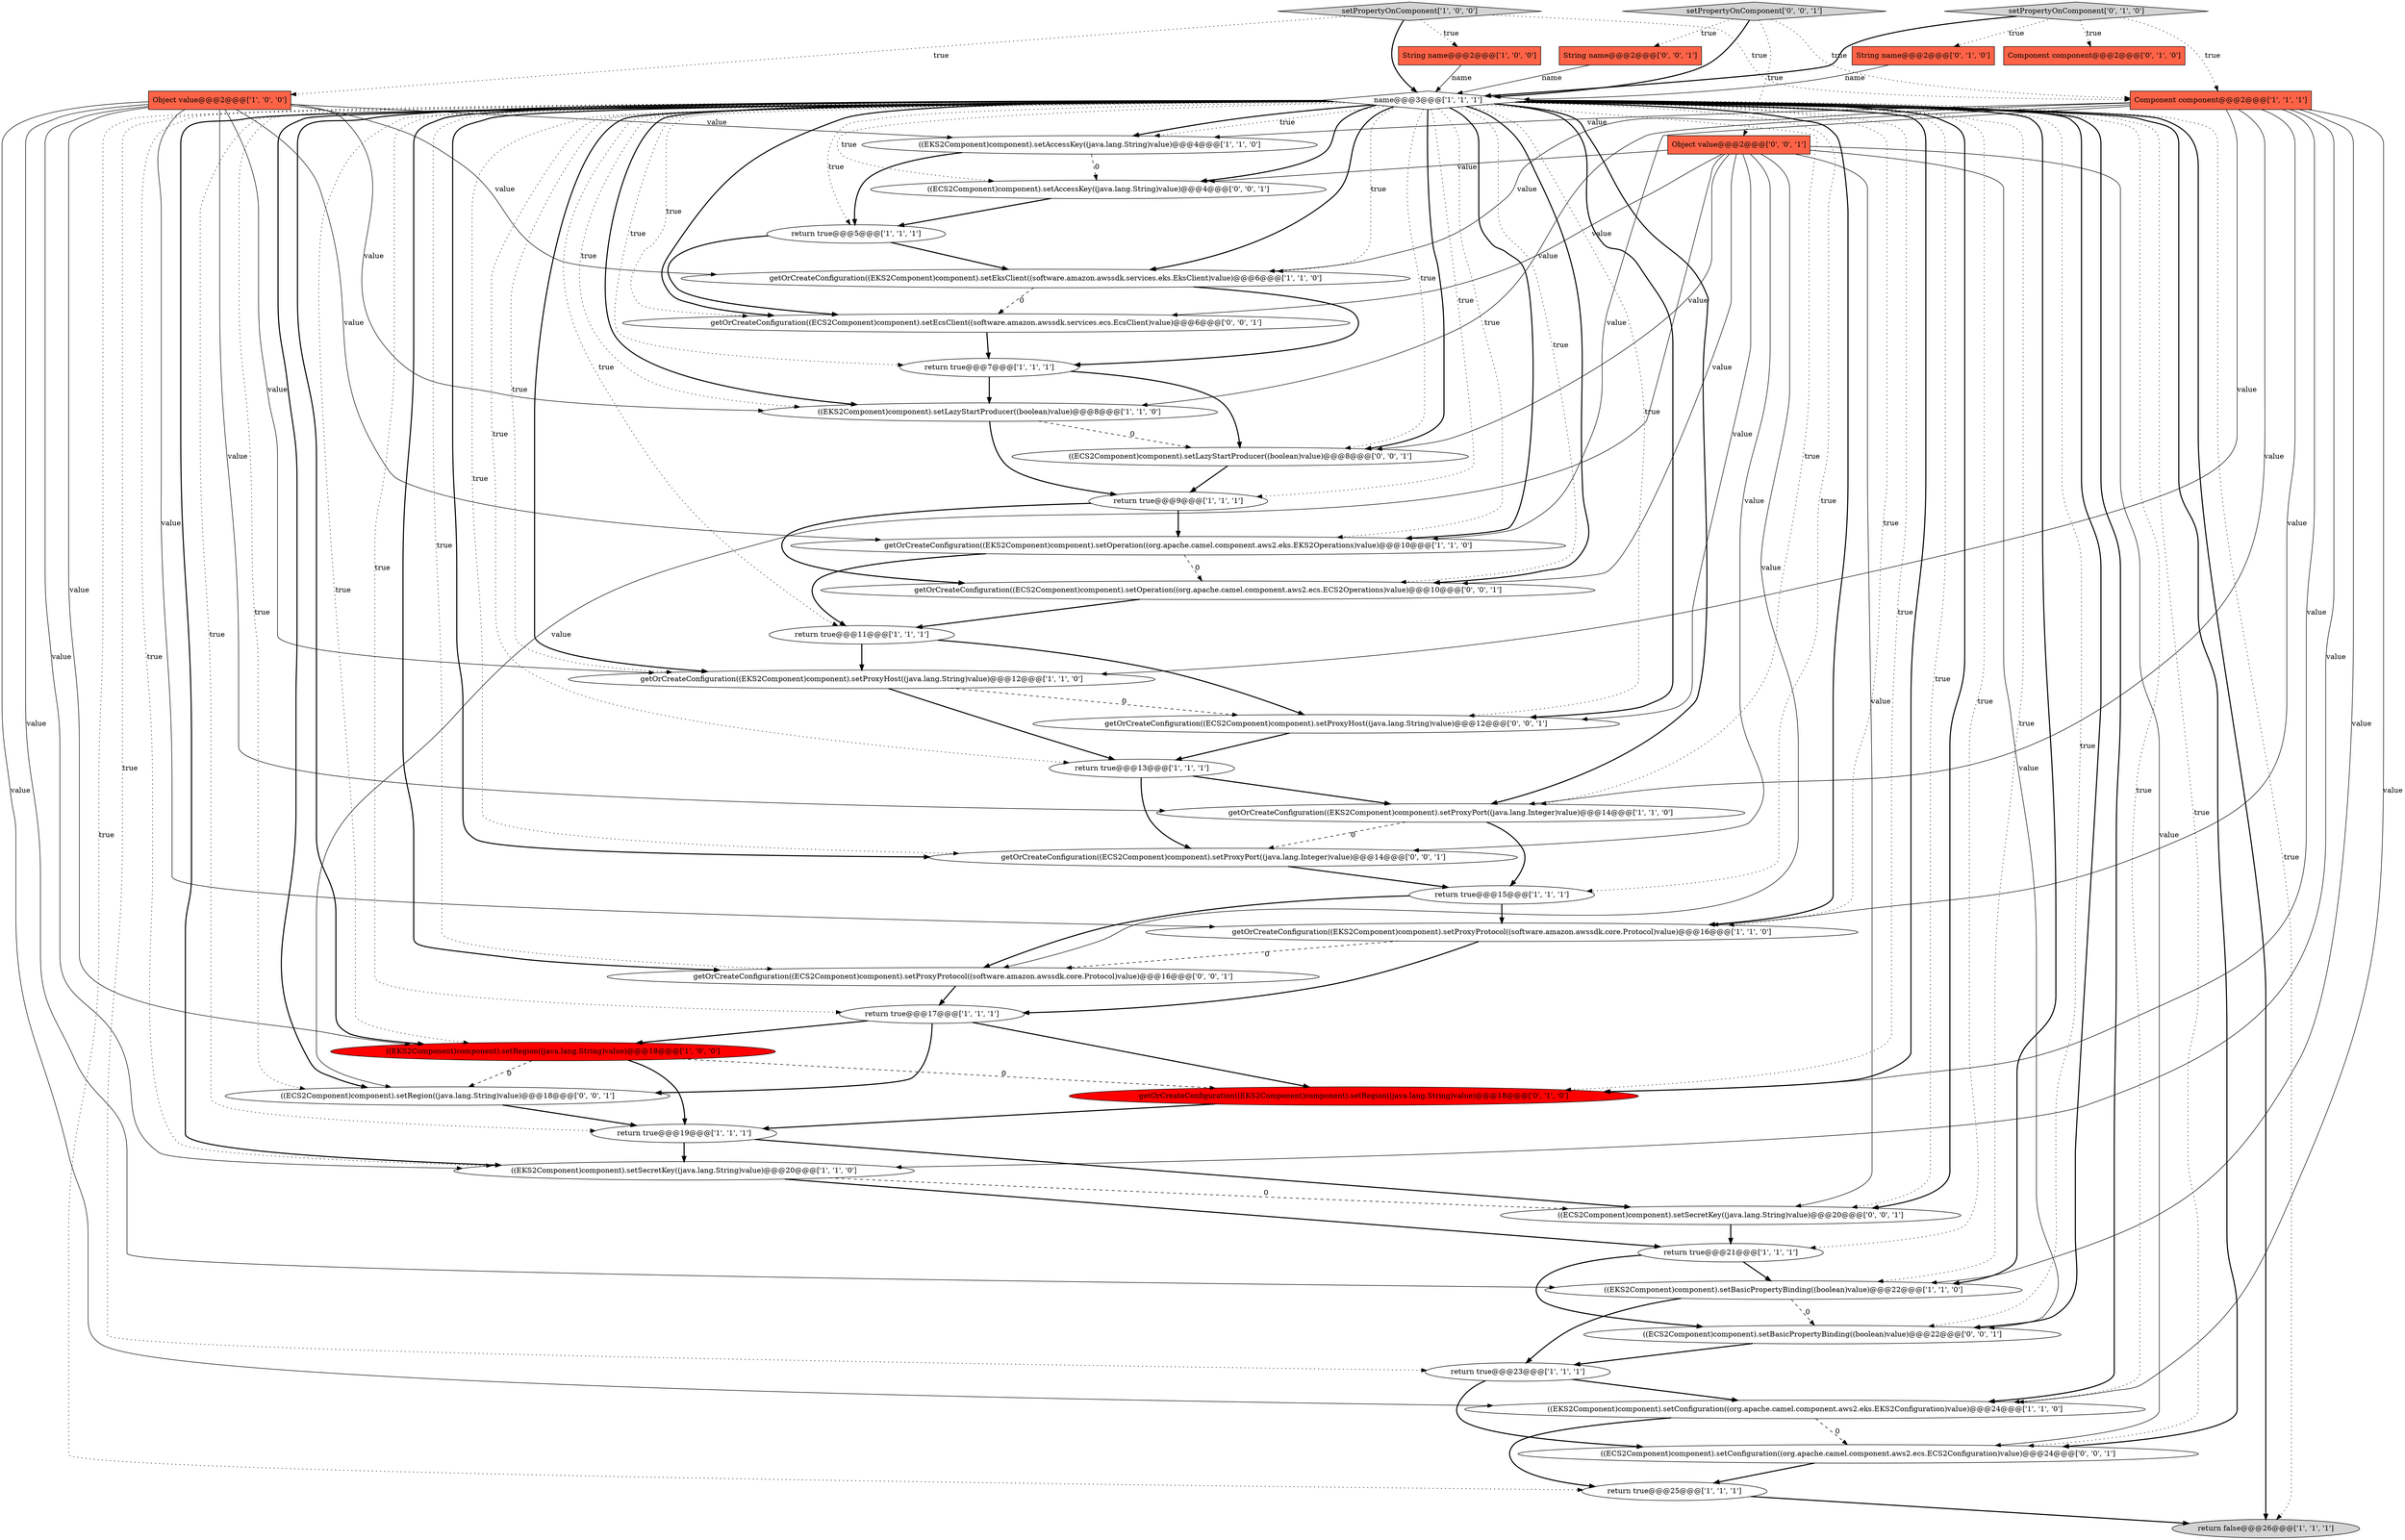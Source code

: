 digraph {
28 [style = filled, label = "setPropertyOnComponent['0', '1', '0']", fillcolor = lightgray, shape = diamond image = "AAA0AAABBB2BBB"];
40 [style = filled, label = "((ECS2Component)component).setLazyStartProducer((boolean)value)@@@8@@@['0', '0', '1']", fillcolor = white, shape = ellipse image = "AAA0AAABBB3BBB"];
16 [style = filled, label = "((EKS2Component)component).setSecretKey((java.lang.String)value)@@@20@@@['1', '1', '0']", fillcolor = white, shape = ellipse image = "AAA0AAABBB1BBB"];
42 [style = filled, label = "getOrCreateConfiguration((ECS2Component)component).setProxyProtocol((software.amazon.awssdk.core.Protocol)value)@@@16@@@['0', '0', '1']", fillcolor = white, shape = ellipse image = "AAA0AAABBB3BBB"];
37 [style = filled, label = "((ECS2Component)component).setBasicPropertyBinding((boolean)value)@@@22@@@['0', '0', '1']", fillcolor = white, shape = ellipse image = "AAA0AAABBB3BBB"];
17 [style = filled, label = "return true@@@25@@@['1', '1', '1']", fillcolor = white, shape = ellipse image = "AAA0AAABBB1BBB"];
18 [style = filled, label = "Object value@@@2@@@['1', '0', '0']", fillcolor = tomato, shape = box image = "AAA0AAABBB1BBB"];
25 [style = filled, label = "Component component@@@2@@@['1', '1', '1']", fillcolor = tomato, shape = box image = "AAA0AAABBB1BBB"];
33 [style = filled, label = "((ECS2Component)component).setSecretKey((java.lang.String)value)@@@20@@@['0', '0', '1']", fillcolor = white, shape = ellipse image = "AAA0AAABBB3BBB"];
8 [style = filled, label = "((EKS2Component)component).setLazyStartProducer((boolean)value)@@@8@@@['1', '1', '0']", fillcolor = white, shape = ellipse image = "AAA0AAABBB1BBB"];
32 [style = filled, label = "((ECS2Component)component).setConfiguration((org.apache.camel.component.aws2.ecs.ECS2Configuration)value)@@@24@@@['0', '0', '1']", fillcolor = white, shape = ellipse image = "AAA0AAABBB3BBB"];
7 [style = filled, label = "setPropertyOnComponent['1', '0', '0']", fillcolor = lightgray, shape = diamond image = "AAA0AAABBB1BBB"];
21 [style = filled, label = "return true@@@17@@@['1', '1', '1']", fillcolor = white, shape = ellipse image = "AAA0AAABBB1BBB"];
19 [style = filled, label = "((EKS2Component)component).setRegion((java.lang.String)value)@@@18@@@['1', '0', '0']", fillcolor = red, shape = ellipse image = "AAA1AAABBB1BBB"];
39 [style = filled, label = "String name@@@2@@@['0', '0', '1']", fillcolor = tomato, shape = box image = "AAA0AAABBB3BBB"];
36 [style = filled, label = "getOrCreateConfiguration((ECS2Component)component).setProxyHost((java.lang.String)value)@@@12@@@['0', '0', '1']", fillcolor = white, shape = ellipse image = "AAA0AAABBB3BBB"];
44 [style = filled, label = "getOrCreateConfiguration((ECS2Component)component).setOperation((org.apache.camel.component.aws2.ecs.ECS2Operations)value)@@@10@@@['0', '0', '1']", fillcolor = white, shape = ellipse image = "AAA0AAABBB3BBB"];
22 [style = filled, label = "return true@@@19@@@['1', '1', '1']", fillcolor = white, shape = ellipse image = "AAA0AAABBB1BBB"];
26 [style = filled, label = "return true@@@11@@@['1', '1', '1']", fillcolor = white, shape = ellipse image = "AAA0AAABBB1BBB"];
24 [style = filled, label = "((EKS2Component)component).setConfiguration((org.apache.camel.component.aws2.eks.EKS2Configuration)value)@@@24@@@['1', '1', '0']", fillcolor = white, shape = ellipse image = "AAA0AAABBB1BBB"];
1 [style = filled, label = "getOrCreateConfiguration((EKS2Component)component).setEksClient((software.amazon.awssdk.services.eks.EksClient)value)@@@6@@@['1', '1', '0']", fillcolor = white, shape = ellipse image = "AAA0AAABBB1BBB"];
20 [style = filled, label = "return true@@@5@@@['1', '1', '1']", fillcolor = white, shape = ellipse image = "AAA0AAABBB1BBB"];
3 [style = filled, label = "name@@@3@@@['1', '1', '1']", fillcolor = white, shape = diamond image = "AAA0AAABBB1BBB"];
11 [style = filled, label = "((EKS2Component)component).setBasicPropertyBinding((boolean)value)@@@22@@@['1', '1', '0']", fillcolor = white, shape = ellipse image = "AAA0AAABBB1BBB"];
6 [style = filled, label = "((EKS2Component)component).setAccessKey((java.lang.String)value)@@@4@@@['1', '1', '0']", fillcolor = white, shape = ellipse image = "AAA0AAABBB1BBB"];
45 [style = filled, label = "getOrCreateConfiguration((ECS2Component)component).setProxyPort((java.lang.Integer)value)@@@14@@@['0', '0', '1']", fillcolor = white, shape = ellipse image = "AAA0AAABBB3BBB"];
35 [style = filled, label = "setPropertyOnComponent['0', '0', '1']", fillcolor = lightgray, shape = diamond image = "AAA0AAABBB3BBB"];
41 [style = filled, label = "((ECS2Component)component).setRegion((java.lang.String)value)@@@18@@@['0', '0', '1']", fillcolor = white, shape = ellipse image = "AAA0AAABBB3BBB"];
13 [style = filled, label = "String name@@@2@@@['1', '0', '0']", fillcolor = tomato, shape = box image = "AAA0AAABBB1BBB"];
23 [style = filled, label = "getOrCreateConfiguration((EKS2Component)component).setOperation((org.apache.camel.component.aws2.eks.EKS2Operations)value)@@@10@@@['1', '1', '0']", fillcolor = white, shape = ellipse image = "AAA0AAABBB1BBB"];
10 [style = filled, label = "return true@@@13@@@['1', '1', '1']", fillcolor = white, shape = ellipse image = "AAA0AAABBB1BBB"];
12 [style = filled, label = "getOrCreateConfiguration((EKS2Component)component).setProxyProtocol((software.amazon.awssdk.core.Protocol)value)@@@16@@@['1', '1', '0']", fillcolor = white, shape = ellipse image = "AAA0AAABBB1BBB"];
4 [style = filled, label = "getOrCreateConfiguration((EKS2Component)component).setProxyPort((java.lang.Integer)value)@@@14@@@['1', '1', '0']", fillcolor = white, shape = ellipse image = "AAA0AAABBB1BBB"];
29 [style = filled, label = "Component component@@@2@@@['0', '1', '0']", fillcolor = tomato, shape = box image = "AAA0AAABBB2BBB"];
30 [style = filled, label = "getOrCreateConfiguration((EKS2Component)component).setRegion((java.lang.String)value)@@@18@@@['0', '1', '0']", fillcolor = red, shape = ellipse image = "AAA1AAABBB2BBB"];
5 [style = filled, label = "getOrCreateConfiguration((EKS2Component)component).setProxyHost((java.lang.String)value)@@@12@@@['1', '1', '0']", fillcolor = white, shape = ellipse image = "AAA0AAABBB1BBB"];
14 [style = filled, label = "return true@@@15@@@['1', '1', '1']", fillcolor = white, shape = ellipse image = "AAA0AAABBB1BBB"];
31 [style = filled, label = "String name@@@2@@@['0', '1', '0']", fillcolor = tomato, shape = box image = "AAA0AAABBB2BBB"];
27 [style = filled, label = "return true@@@21@@@['1', '1', '1']", fillcolor = white, shape = ellipse image = "AAA0AAABBB1BBB"];
9 [style = filled, label = "return true@@@9@@@['1', '1', '1']", fillcolor = white, shape = ellipse image = "AAA0AAABBB1BBB"];
15 [style = filled, label = "return true@@@7@@@['1', '1', '1']", fillcolor = white, shape = ellipse image = "AAA0AAABBB1BBB"];
38 [style = filled, label = "Object value@@@2@@@['0', '0', '1']", fillcolor = tomato, shape = box image = "AAA0AAABBB3BBB"];
43 [style = filled, label = "((ECS2Component)component).setAccessKey((java.lang.String)value)@@@4@@@['0', '0', '1']", fillcolor = white, shape = ellipse image = "AAA0AAABBB3BBB"];
34 [style = filled, label = "getOrCreateConfiguration((ECS2Component)component).setEcsClient((software.amazon.awssdk.services.ecs.EcsClient)value)@@@6@@@['0', '0', '1']", fillcolor = white, shape = ellipse image = "AAA0AAABBB3BBB"];
2 [style = filled, label = "return false@@@26@@@['1', '1', '1']", fillcolor = lightgray, shape = ellipse image = "AAA0AAABBB1BBB"];
0 [style = filled, label = "return true@@@23@@@['1', '1', '1']", fillcolor = white, shape = ellipse image = "AAA0AAABBB1BBB"];
37->0 [style = bold, label=""];
38->37 [style = solid, label="value"];
38->33 [style = solid, label="value"];
18->23 [style = solid, label="value"];
3->24 [style = bold, label=""];
28->25 [style = dotted, label="true"];
3->33 [style = dotted, label="true"];
38->42 [style = solid, label="value"];
34->15 [style = bold, label=""];
21->30 [style = bold, label=""];
3->16 [style = bold, label=""];
3->6 [style = dotted, label="true"];
3->40 [style = dotted, label="true"];
3->4 [style = bold, label=""];
3->34 [style = dotted, label="true"];
3->34 [style = bold, label=""];
18->12 [style = solid, label="value"];
3->27 [style = dotted, label="true"];
3->5 [style = bold, label=""];
3->36 [style = bold, label=""];
3->41 [style = dotted, label="true"];
25->6 [style = solid, label="value"];
19->30 [style = dashed, label="0"];
3->19 [style = bold, label=""];
0->24 [style = bold, label=""];
24->17 [style = bold, label=""];
3->0 [style = dotted, label="true"];
25->5 [style = solid, label="value"];
18->5 [style = solid, label="value"];
28->3 [style = bold, label=""];
41->22 [style = bold, label=""];
16->33 [style = dashed, label="0"];
38->44 [style = solid, label="value"];
42->21 [style = bold, label=""];
3->30 [style = bold, label=""];
18->4 [style = solid, label="value"];
3->42 [style = dotted, label="true"];
18->24 [style = solid, label="value"];
5->10 [style = bold, label=""];
22->33 [style = bold, label=""];
21->19 [style = bold, label=""];
25->23 [style = solid, label="value"];
12->21 [style = bold, label=""];
20->34 [style = bold, label=""];
25->11 [style = solid, label="value"];
7->13 [style = dotted, label="true"];
38->40 [style = solid, label="value"];
1->34 [style = dashed, label="0"];
3->11 [style = bold, label=""];
21->41 [style = bold, label=""];
35->38 [style = dotted, label="true"];
3->26 [style = dotted, label="true"];
3->30 [style = dotted, label="true"];
3->33 [style = bold, label=""];
38->45 [style = solid, label="value"];
18->8 [style = solid, label="value"];
33->27 [style = bold, label=""];
24->32 [style = dashed, label="0"];
28->29 [style = dotted, label="true"];
3->23 [style = bold, label=""];
45->14 [style = bold, label=""];
3->5 [style = dotted, label="true"];
3->2 [style = bold, label=""];
27->11 [style = bold, label=""];
17->2 [style = bold, label=""];
9->44 [style = bold, label=""];
10->45 [style = bold, label=""];
18->6 [style = solid, label="value"];
25->12 [style = solid, label="value"];
3->17 [style = dotted, label="true"];
25->30 [style = solid, label="value"];
25->1 [style = solid, label="value"];
25->4 [style = solid, label="value"];
19->22 [style = bold, label=""];
3->1 [style = dotted, label="true"];
38->32 [style = solid, label="value"];
32->17 [style = bold, label=""];
35->25 [style = dotted, label="true"];
3->44 [style = dotted, label="true"];
3->23 [style = dotted, label="true"];
38->34 [style = solid, label="value"];
4->14 [style = bold, label=""];
8->40 [style = dashed, label="0"];
16->27 [style = bold, label=""];
3->1 [style = bold, label=""];
3->37 [style = bold, label=""];
35->3 [style = bold, label=""];
22->16 [style = bold, label=""];
18->19 [style = solid, label="value"];
3->45 [style = bold, label=""];
3->10 [style = dotted, label="true"];
43->20 [style = bold, label=""];
14->42 [style = bold, label=""];
25->8 [style = solid, label="value"];
3->6 [style = bold, label=""];
40->9 [style = bold, label=""];
3->37 [style = dotted, label="true"];
3->9 [style = dotted, label="true"];
3->43 [style = dotted, label="true"];
3->12 [style = bold, label=""];
20->1 [style = bold, label=""];
3->42 [style = bold, label=""];
3->14 [style = dotted, label="true"];
3->24 [style = dotted, label="true"];
19->41 [style = dashed, label="0"];
4->45 [style = dashed, label="0"];
13->3 [style = solid, label="name"];
6->20 [style = bold, label=""];
3->44 [style = bold, label=""];
27->37 [style = bold, label=""];
12->42 [style = dashed, label="0"];
3->21 [style = dotted, label="true"];
3->8 [style = bold, label=""];
3->41 [style = bold, label=""];
31->3 [style = solid, label="name"];
3->15 [style = dotted, label="true"];
7->18 [style = dotted, label="true"];
15->40 [style = bold, label=""];
25->16 [style = solid, label="value"];
0->32 [style = bold, label=""];
25->24 [style = solid, label="value"];
38->43 [style = solid, label="value"];
15->8 [style = bold, label=""];
36->10 [style = bold, label=""];
35->39 [style = dotted, label="true"];
3->11 [style = dotted, label="true"];
28->31 [style = dotted, label="true"];
30->22 [style = bold, label=""];
3->32 [style = dotted, label="true"];
3->40 [style = bold, label=""];
3->36 [style = dotted, label="true"];
26->5 [style = bold, label=""];
6->43 [style = dashed, label="0"];
18->1 [style = solid, label="value"];
1->15 [style = bold, label=""];
26->36 [style = bold, label=""];
39->3 [style = solid, label="name"];
38->36 [style = solid, label="value"];
23->26 [style = bold, label=""];
3->4 [style = dotted, label="true"];
5->36 [style = dashed, label="0"];
7->3 [style = bold, label=""];
9->23 [style = bold, label=""];
38->41 [style = solid, label="value"];
3->19 [style = dotted, label="true"];
11->0 [style = bold, label=""];
23->44 [style = dashed, label="0"];
44->26 [style = bold, label=""];
18->11 [style = solid, label="value"];
3->12 [style = dotted, label="true"];
3->45 [style = dotted, label="true"];
14->12 [style = bold, label=""];
3->22 [style = dotted, label="true"];
8->9 [style = bold, label=""];
7->25 [style = dotted, label="true"];
10->4 [style = bold, label=""];
11->37 [style = dashed, label="0"];
18->16 [style = solid, label="value"];
3->43 [style = bold, label=""];
3->32 [style = bold, label=""];
3->8 [style = dotted, label="true"];
3->16 [style = dotted, label="true"];
3->2 [style = dotted, label="true"];
3->20 [style = dotted, label="true"];
}
